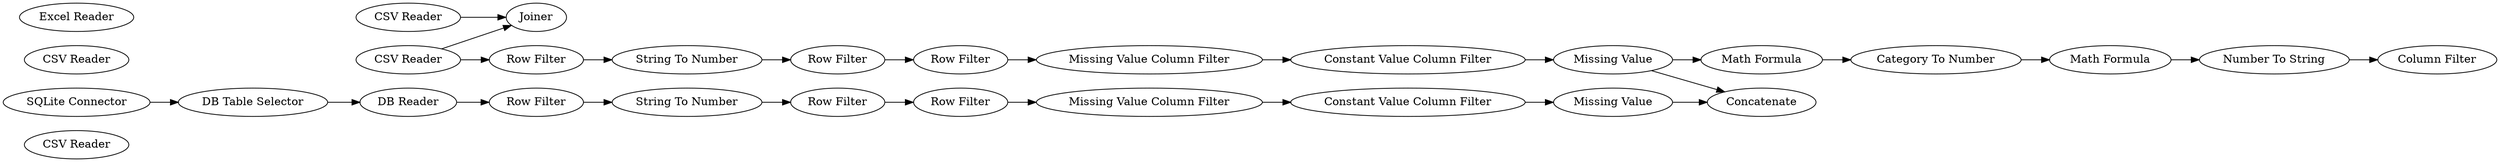 digraph {
	1 [label="CSV Reader"]
	2 [label="CSV Reader"]
	3 [label="CSV Reader"]
	5 [label="CSV Reader"]
	7 [label="Row Filter"]
	25 [label="SQLite Connector"]
	26 [label="Excel Reader"]
	27 [label="DB Reader"]
	28 [label="DB Table Selector"]
	30 [label="String To Number"]
	39 [label="Row Filter"]
	41 [label="Row Filter"]
	42 [label="Missing Value Column Filter"]
	44 [label="Constant Value Column Filter"]
	45 [label="Missing Value"]
	46 [label=Concatenate]
	47 [label=Joiner]
	48 [label="Category To Number"]
	49 [label="Math Formula"]
	51 [label="Math Formula"]
	56 [label="Number To String"]
	140 [label="Column Filter"]
	141 [label="Constant Value Column Filter"]
	142 [label="Missing Value"]
	143 [label="Row Filter"]
	144 [label="Row Filter"]
	145 [label="Row Filter"]
	146 [label="String To Number"]
	147 [label="Missing Value Column Filter"]
	2 -> 47
	5 -> 7
	5 -> 47
	7 -> 30
	25 -> 28
	27 -> 144
	28 -> 27
	30 -> 39
	39 -> 41
	41 -> 42
	42 -> 44
	44 -> 45
	45 -> 46
	45 -> 49
	48 -> 51
	49 -> 48
	51 -> 56
	56 -> 140
	141 -> 142
	142 -> 46
	143 -> 145
	144 -> 146
	145 -> 147
	146 -> 143
	147 -> 141
	rankdir=LR
}
